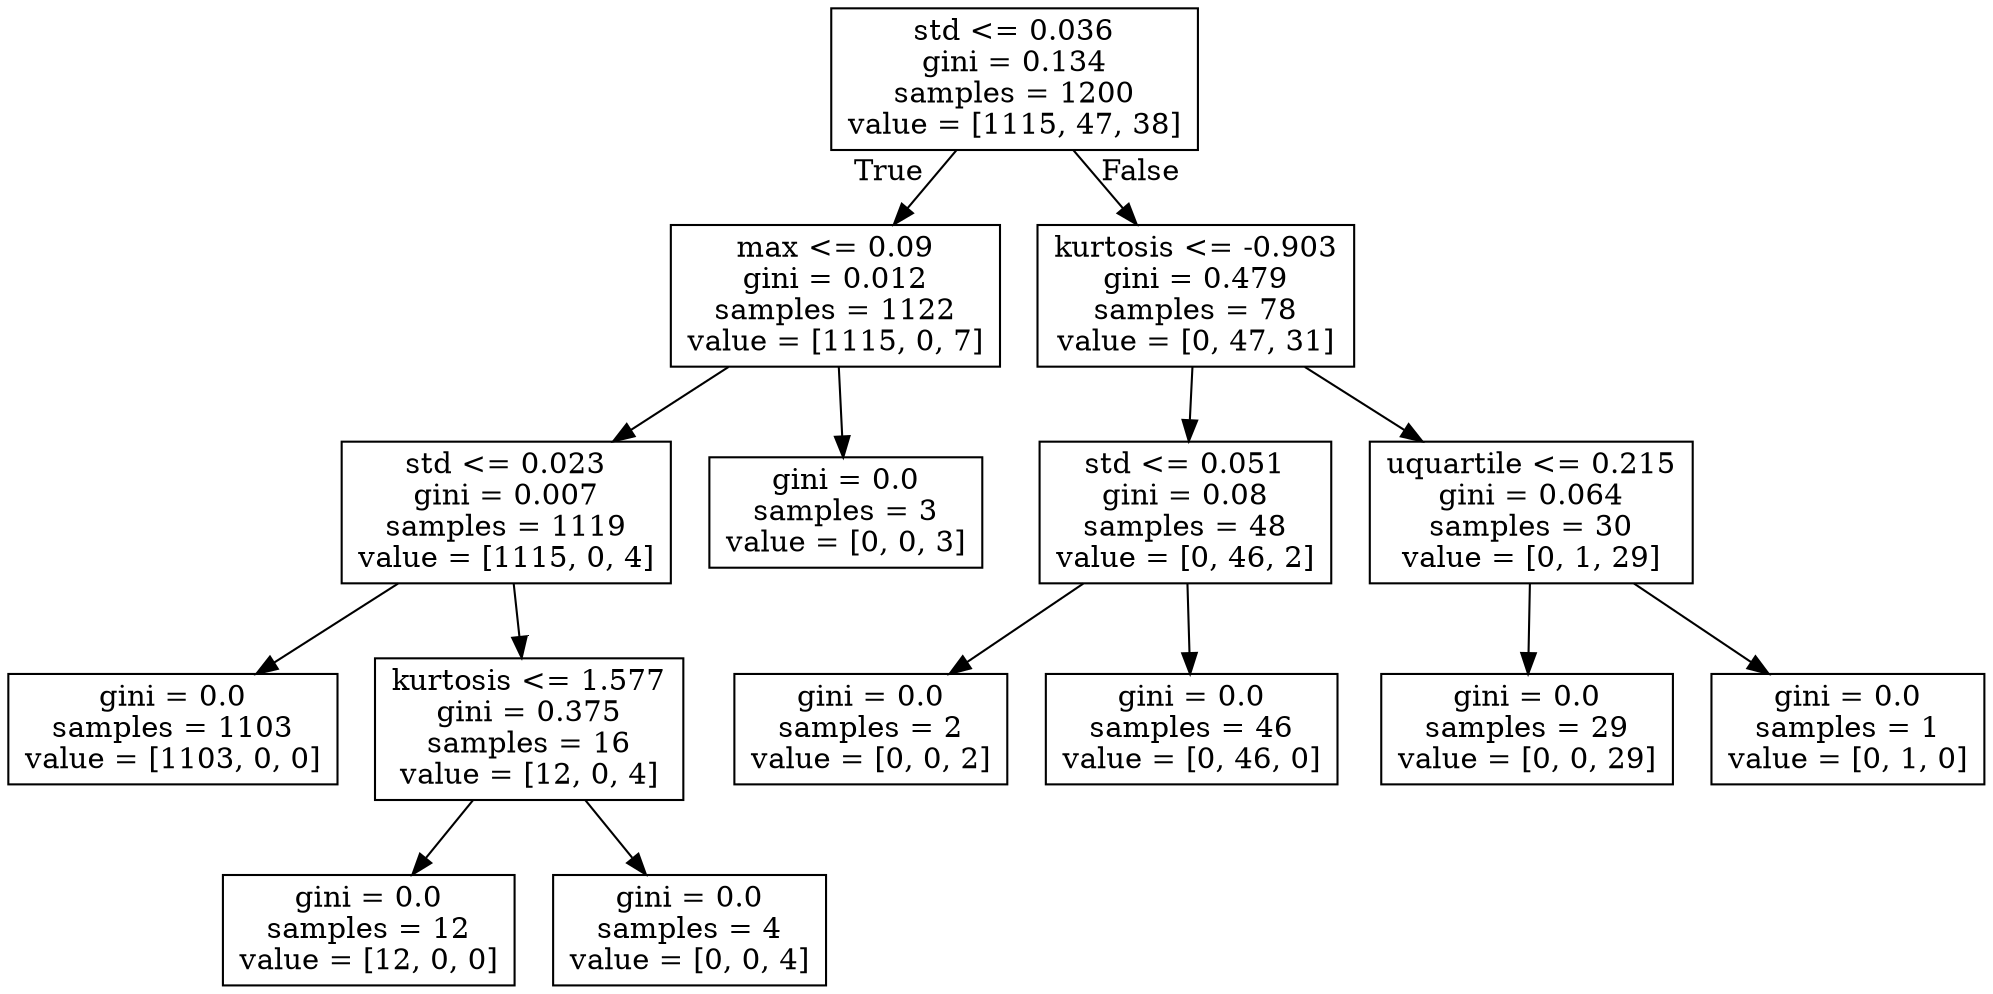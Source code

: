digraph Tree {
node [shape=box] ;
0 [label="std <= 0.036\ngini = 0.134\nsamples = 1200\nvalue = [1115, 47, 38]"] ;
1 [label="max <= 0.09\ngini = 0.012\nsamples = 1122\nvalue = [1115, 0, 7]"] ;
0 -> 1 [labeldistance=2.5, labelangle=45, headlabel="True"] ;
2 [label="std <= 0.023\ngini = 0.007\nsamples = 1119\nvalue = [1115, 0, 4]"] ;
1 -> 2 ;
3 [label="gini = 0.0\nsamples = 1103\nvalue = [1103, 0, 0]"] ;
2 -> 3 ;
4 [label="kurtosis <= 1.577\ngini = 0.375\nsamples = 16\nvalue = [12, 0, 4]"] ;
2 -> 4 ;
5 [label="gini = 0.0\nsamples = 12\nvalue = [12, 0, 0]"] ;
4 -> 5 ;
6 [label="gini = 0.0\nsamples = 4\nvalue = [0, 0, 4]"] ;
4 -> 6 ;
7 [label="gini = 0.0\nsamples = 3\nvalue = [0, 0, 3]"] ;
1 -> 7 ;
8 [label="kurtosis <= -0.903\ngini = 0.479\nsamples = 78\nvalue = [0, 47, 31]"] ;
0 -> 8 [labeldistance=2.5, labelangle=-45, headlabel="False"] ;
9 [label="std <= 0.051\ngini = 0.08\nsamples = 48\nvalue = [0, 46, 2]"] ;
8 -> 9 ;
10 [label="gini = 0.0\nsamples = 2\nvalue = [0, 0, 2]"] ;
9 -> 10 ;
11 [label="gini = 0.0\nsamples = 46\nvalue = [0, 46, 0]"] ;
9 -> 11 ;
12 [label="uquartile <= 0.215\ngini = 0.064\nsamples = 30\nvalue = [0, 1, 29]"] ;
8 -> 12 ;
13 [label="gini = 0.0\nsamples = 29\nvalue = [0, 0, 29]"] ;
12 -> 13 ;
14 [label="gini = 0.0\nsamples = 1\nvalue = [0, 1, 0]"] ;
12 -> 14 ;
}